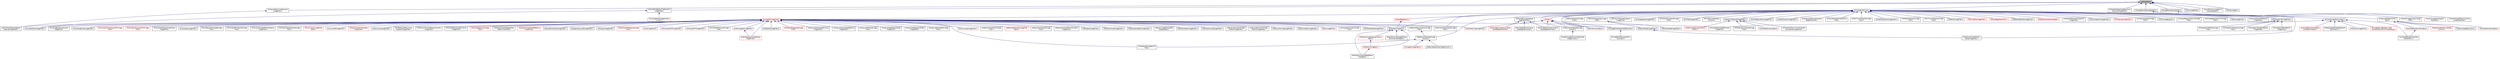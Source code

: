 digraph "itkPixelTraits.h"
{
 // LATEX_PDF_SIZE
  edge [fontname="Helvetica",fontsize="10",labelfontname="Helvetica",labelfontsize="10"];
  node [fontname="Helvetica",fontsize="10",shape=record];
  Node1 [label="itkPixelTraits.h",height=0.2,width=0.4,color="black", fillcolor="grey75", style="filled", fontcolor="black",tooltip=" "];
  Node1 -> Node2 [dir="back",color="midnightblue",fontsize="10",style="solid",fontname="Helvetica"];
  Node2 [label="itkConceptChecking.h",height=0.2,width=0.4,color="black", fillcolor="white", style="filled",URL="$itkConceptChecking_8h.html",tooltip=" "];
  Node2 -> Node3 [dir="back",color="midnightblue",fontsize="10",style="solid",fontname="Helvetica"];
  Node3 [label="itkAbsImageFilter.h",height=0.2,width=0.4,color="black", fillcolor="white", style="filled",URL="$itkAbsImageFilter_8h.html",tooltip=" "];
  Node2 -> Node4 [dir="back",color="midnightblue",fontsize="10",style="solid",fontname="Helvetica"];
  Node4 [label="itkAbsoluteValueDifference\lImageFilter.h",height=0.2,width=0.4,color="black", fillcolor="white", style="filled",URL="$itkAbsoluteValueDifferenceImageFilter_8h.html",tooltip=" "];
  Node2 -> Node5 [dir="back",color="midnightblue",fontsize="10",style="solid",fontname="Helvetica"];
  Node5 [label="itkBSplineInterpolateImage\lFunction.h",height=0.2,width=0.4,color="black", fillcolor="white", style="filled",URL="$itkBSplineInterpolateImageFunction_8h.html",tooltip=" "];
  Node5 -> Node6 [dir="back",color="midnightblue",fontsize="10",style="solid",fontname="Helvetica"];
  Node6 [label="itkBSplineResampleImageFunction.h",height=0.2,width=0.4,color="black", fillcolor="white", style="filled",URL="$itkBSplineResampleImageFunction_8h.html",tooltip=" "];
  Node5 -> Node7 [dir="back",color="midnightblue",fontsize="10",style="solid",fontname="Helvetica"];
  Node7 [label="itkImageToImageMetric.h",height=0.2,width=0.4,color="red", fillcolor="white", style="filled",URL="$itkImageToImageMetric_8h.html",tooltip=" "];
  Node5 -> Node26 [dir="back",color="midnightblue",fontsize="10",style="solid",fontname="Helvetica"];
  Node26 [label="itkInterpolateImagePoints\lFilter.h",height=0.2,width=0.4,color="black", fillcolor="white", style="filled",URL="$itkInterpolateImagePointsFilter_8h.html",tooltip=" "];
  Node2 -> Node27 [dir="back",color="midnightblue",fontsize="10",style="solid",fontname="Helvetica"];
  Node27 [label="itkBinaryMorphologyImage\lFilter.h",height=0.2,width=0.4,color="black", fillcolor="white", style="filled",URL="$itkBinaryMorphologyImageFilter_8h.html",tooltip=" "];
  Node27 -> Node28 [dir="back",color="midnightblue",fontsize="10",style="solid",fontname="Helvetica"];
  Node28 [label="itkBinaryDilateImageFilter.h",height=0.2,width=0.4,color="black", fillcolor="white", style="filled",URL="$itkBinaryDilateImageFilter_8h.html",tooltip=" "];
  Node28 -> Node29 [dir="back",color="midnightblue",fontsize="10",style="solid",fontname="Helvetica"];
  Node29 [label="itkFastIncrementalBinary\lDilateImageFilter.h",height=0.2,width=0.4,color="black", fillcolor="white", style="filled",URL="$itkFastIncrementalBinaryDilateImageFilter_8h.html",tooltip=" "];
  Node27 -> Node30 [dir="back",color="midnightblue",fontsize="10",style="solid",fontname="Helvetica"];
  Node30 [label="itkBinaryErodeImageFilter.h",height=0.2,width=0.4,color="black", fillcolor="white", style="filled",URL="$itkBinaryErodeImageFilter_8h.html",tooltip=" "];
  Node2 -> Node31 [dir="back",color="midnightblue",fontsize="10",style="solid",fontname="Helvetica"];
  Node31 [label="itkBinaryProjectionImage\lFilter.h",height=0.2,width=0.4,color="black", fillcolor="white", style="filled",URL="$itkBinaryProjectionImageFilter_8h.html",tooltip=" "];
  Node2 -> Node32 [dir="back",color="midnightblue",fontsize="10",style="solid",fontname="Helvetica"];
  Node32 [label="itkBinaryThresholdImageFilter.h",height=0.2,width=0.4,color="black", fillcolor="white", style="filled",URL="$itkBinaryThresholdImageFilter_8h.html",tooltip=" "];
  Node32 -> Node33 [dir="back",color="midnightblue",fontsize="10",style="solid",fontname="Helvetica"];
  Node33 [label="itkDeformableSimplexMesh3\lDFilter.h",height=0.2,width=0.4,color="red", fillcolor="white", style="filled",URL="$itkDeformableSimplexMesh3DFilter_8h.html",tooltip=" "];
  Node32 -> Node36 [dir="back",color="midnightblue",fontsize="10",style="solid",fontname="Helvetica"];
  Node36 [label="itkGPUBinaryThresholdImage\lFilter.h",height=0.2,width=0.4,color="black", fillcolor="white", style="filled",URL="$itkGPUBinaryThresholdImageFilter_8h.html",tooltip=" "];
  Node32 -> Node37 [dir="back",color="midnightblue",fontsize="10",style="solid",fontname="Helvetica"];
  Node37 [label="itkLevelSetEvolutionBase.h",height=0.2,width=0.4,color="red", fillcolor="white", style="filled",URL="$itkLevelSetEvolutionBase_8h.html",tooltip=" "];
  Node32 -> Node39 [dir="back",color="midnightblue",fontsize="10",style="solid",fontname="Helvetica"];
  Node39 [label="itkThresholdMaximumConnected\lComponentsImageFilter.h",height=0.2,width=0.4,color="black", fillcolor="white", style="filled",URL="$itkThresholdMaximumConnectedComponentsImageFilter_8h.html",tooltip=" "];
  Node2 -> Node40 [dir="back",color="midnightblue",fontsize="10",style="solid",fontname="Helvetica"];
  Node40 [label="itkBinaryThresholdProjection\lImageFilter.h",height=0.2,width=0.4,color="black", fillcolor="white", style="filled",URL="$itkBinaryThresholdProjectionImageFilter_8h.html",tooltip=" "];
  Node2 -> Node41 [dir="back",color="midnightblue",fontsize="10",style="solid",fontname="Helvetica"];
  Node41 [label="itkChangeLabelImageFilter.h",height=0.2,width=0.4,color="black", fillcolor="white", style="filled",URL="$itkChangeLabelImageFilter_8h.html",tooltip=" "];
  Node2 -> Node42 [dir="back",color="midnightblue",fontsize="10",style="solid",fontname="Helvetica"];
  Node42 [label="itkCompensatedSummation.h",height=0.2,width=0.4,color="black", fillcolor="white", style="filled",URL="$itkCompensatedSummation_8h.html",tooltip=" "];
  Node42 -> Node43 [dir="back",color="midnightblue",fontsize="10",style="solid",fontname="Helvetica"];
  Node43 [label="itkDirectedHausdorffDistance\lImageFilter.h",height=0.2,width=0.4,color="black", fillcolor="white", style="filled",URL="$itkDirectedHausdorffDistanceImageFilter_8h.html",tooltip=" "];
  Node42 -> Node44 [dir="back",color="midnightblue",fontsize="10",style="solid",fontname="Helvetica"];
  Node44 [label="itkImageToImageMetricv4Get\lValueAndDerivativeThreaderBase.h",height=0.2,width=0.4,color="red", fillcolor="white", style="filled",URL="$itkImageToImageMetricv4GetValueAndDerivativeThreaderBase_8h.html",tooltip=" "];
  Node42 -> Node65 [dir="back",color="midnightblue",fontsize="10",style="solid",fontname="Helvetica"];
  Node65 [label="itkLevelSetEquationOverlap\lPenaltyTerm.h",height=0.2,width=0.4,color="black", fillcolor="white", style="filled",URL="$itkLevelSetEquationOverlapPenaltyTerm_8h.html",tooltip=" "];
  Node42 -> Node66 [dir="back",color="midnightblue",fontsize="10",style="solid",fontname="Helvetica"];
  Node66 [label="itkLevelSetEvolutionUpdate\lLevelSetsThreader.h",height=0.2,width=0.4,color="red", fillcolor="white", style="filled",URL="$itkLevelSetEvolutionUpdateLevelSetsThreader_8h.html",tooltip=" "];
  Node42 -> Node67 [dir="back",color="midnightblue",fontsize="10",style="solid",fontname="Helvetica"];
  Node67 [label="itkRegularStepGradientDescent\lOptimizerv4.h",height=0.2,width=0.4,color="black", fillcolor="white", style="filled",URL="$itkRegularStepGradientDescentOptimizerv4_8h.html",tooltip=" "];
  Node42 -> Node68 [dir="back",color="midnightblue",fontsize="10",style="solid",fontname="Helvetica"];
  Node68 [label="itkStatisticsImageFilter.h",height=0.2,width=0.4,color="red", fillcolor="white", style="filled",URL="$itkStatisticsImageFilter_8h.html",tooltip=" "];
  Node2 -> Node70 [dir="back",color="midnightblue",fontsize="10",style="solid",fontname="Helvetica"];
  Node70 [label="itkContourExtractor2DImage\lFilter.h",height=0.2,width=0.4,color="black", fillcolor="white", style="filled",URL="$itkContourExtractor2DImageFilter_8h.html",tooltip=" "];
  Node2 -> Node71 [dir="back",color="midnightblue",fontsize="10",style="solid",fontname="Helvetica"];
  Node71 [label="itkDiscreteCurvatureQuad\lEdgeMeshFilter.h",height=0.2,width=0.4,color="black", fillcolor="white", style="filled",URL="$itkDiscreteCurvatureQuadEdgeMeshFilter_8h.html",tooltip=" "];
  Node71 -> Node72 [dir="back",color="midnightblue",fontsize="10",style="solid",fontname="Helvetica"];
  Node72 [label="itkDiscreteGaussianCurvature\lQuadEdgeMeshFilter.h",height=0.2,width=0.4,color="black", fillcolor="white", style="filled",URL="$itkDiscreteGaussianCurvatureQuadEdgeMeshFilter_8h.html",tooltip=" "];
  Node71 -> Node73 [dir="back",color="midnightblue",fontsize="10",style="solid",fontname="Helvetica"];
  Node73 [label="itkDiscreteMeanCurvature\lQuadEdgeMeshFilter.h",height=0.2,width=0.4,color="black", fillcolor="white", style="filled",URL="$itkDiscreteMeanCurvatureQuadEdgeMeshFilter_8h.html",tooltip=" "];
  Node71 -> Node74 [dir="back",color="midnightblue",fontsize="10",style="solid",fontname="Helvetica"];
  Node74 [label="itkDiscretePrincipalCurvatures\lQuadEdgeMeshFilter.h",height=0.2,width=0.4,color="red", fillcolor="white", style="filled",URL="$itkDiscretePrincipalCurvaturesQuadEdgeMeshFilter_8h.html",tooltip=" "];
  Node2 -> Node77 [dir="back",color="midnightblue",fontsize="10",style="solid",fontname="Helvetica"];
  Node77 [label="itkFFTPadImageFilter.h",height=0.2,width=0.4,color="black", fillcolor="white", style="filled",URL="$itkFFTPadImageFilter_8h.html",tooltip=" "];
  Node2 -> Node29 [dir="back",color="midnightblue",fontsize="10",style="solid",fontname="Helvetica"];
  Node2 -> Node78 [dir="back",color="midnightblue",fontsize="10",style="solid",fontname="Helvetica"];
  Node78 [label="itkFastMarchingTraits.h",height=0.2,width=0.4,color="black", fillcolor="white", style="filled",URL="$itkFastMarchingTraits_8h.html",tooltip=" "];
  Node78 -> Node79 [dir="back",color="midnightblue",fontsize="10",style="solid",fontname="Helvetica"];
  Node79 [label="itkFastMarchingBase.h",height=0.2,width=0.4,color="red", fillcolor="white", style="filled",URL="$itkFastMarchingBase_8h.html",tooltip=" "];
  Node79 -> Node83 [dir="back",color="midnightblue",fontsize="10",style="solid",fontname="Helvetica"];
  Node83 [label="itkFastMarchingQuadEdgeMesh\lFilterBase.h",height=0.2,width=0.4,color="black", fillcolor="white", style="filled",URL="$itkFastMarchingQuadEdgeMeshFilterBase_8h.html",tooltip=" "];
  Node78 -> Node84 [dir="back",color="midnightblue",fontsize="10",style="solid",fontname="Helvetica"];
  Node84 [label="itkFastMarchingImageToNode\lPairContainerAdaptor.h",height=0.2,width=0.4,color="black", fillcolor="white", style="filled",URL="$itkFastMarchingImageToNodePairContainerAdaptor_8h.html",tooltip=" "];
  Node78 -> Node83 [dir="back",color="midnightblue",fontsize="10",style="solid",fontname="Helvetica"];
  Node78 -> Node85 [dir="back",color="midnightblue",fontsize="10",style="solid",fontname="Helvetica"];
  Node85 [label="itkFastMarchingStoppingCriterion\lBase.h",height=0.2,width=0.4,color="red", fillcolor="white", style="filled",URL="$itkFastMarchingStoppingCriterionBase_8h.html",tooltip=" "];
  Node85 -> Node79 [dir="back",color="midnightblue",fontsize="10",style="solid",fontname="Helvetica"];
  Node2 -> Node89 [dir="back",color="midnightblue",fontsize="10",style="solid",fontname="Helvetica"];
  Node89 [label="itkFiniteCylinderSpatial\lFunction.h",height=0.2,width=0.4,color="black", fillcolor="white", style="filled",URL="$itkFiniteCylinderSpatialFunction_8h.html",tooltip=" "];
  Node2 -> Node90 [dir="back",color="midnightblue",fontsize="10",style="solid",fontname="Helvetica"];
  Node90 [label="itkGaussianInterpolateImage\lFunction.h",height=0.2,width=0.4,color="black", fillcolor="white", style="filled",URL="$itkGaussianInterpolateImageFunction_8h.html",tooltip=" "];
  Node90 -> Node91 [dir="back",color="midnightblue",fontsize="10",style="solid",fontname="Helvetica"];
  Node91 [label="itkLabelImageGaussianInterpolate\lImageFunction.h",height=0.2,width=0.4,color="black", fillcolor="white", style="filled",URL="$itkLabelImageGaussianInterpolateImageFunction_8h.html",tooltip=" "];
  Node2 -> Node92 [dir="back",color="midnightblue",fontsize="10",style="solid",fontname="Helvetica"];
  Node92 [label="itkHeavisideStepFunction\lBase.h",height=0.2,width=0.4,color="black", fillcolor="white", style="filled",URL="$itkHeavisideStepFunctionBase_8h.html",tooltip=" "];
  Node92 -> Node93 [dir="back",color="midnightblue",fontsize="10",style="solid",fontname="Helvetica"];
  Node93 [label="itkHeavisideStepFunction.h",height=0.2,width=0.4,color="black", fillcolor="white", style="filled",URL="$itkHeavisideStepFunction_8h.html",tooltip=" "];
  Node92 -> Node94 [dir="back",color="midnightblue",fontsize="10",style="solid",fontname="Helvetica"];
  Node94 [label="itkLevelSetContainerBase.h",height=0.2,width=0.4,color="red", fillcolor="white", style="filled",URL="$itkLevelSetContainerBase_8h.html",tooltip=" "];
  Node92 -> Node96 [dir="back",color="midnightblue",fontsize="10",style="solid",fontname="Helvetica"];
  Node96 [label="itkLevelSetEquationTermBase.h",height=0.2,width=0.4,color="red", fillcolor="white", style="filled",URL="$itkLevelSetEquationTermBase_8h.html",tooltip=" "];
  Node96 -> Node65 [dir="back",color="midnightblue",fontsize="10",style="solid",fontname="Helvetica"];
  Node92 -> Node106 [dir="back",color="midnightblue",fontsize="10",style="solid",fontname="Helvetica"];
  Node106 [label="itkRegularizedHeavisideStep\lFunction.h",height=0.2,width=0.4,color="red", fillcolor="white", style="filled",URL="$itkRegularizedHeavisideStepFunction_8h.html",tooltip=" "];
  Node2 -> Node109 [dir="back",color="midnightblue",fontsize="10",style="solid",fontname="Helvetica"];
  Node109 [label="itkHistogramToImageFilter.h",height=0.2,width=0.4,color="black", fillcolor="white", style="filled",URL="$itkHistogramToImageFilter_8h.html",tooltip=" "];
  Node109 -> Node110 [dir="back",color="midnightblue",fontsize="10",style="solid",fontname="Helvetica"];
  Node110 [label="itkHistogramToEntropyImage\lFilter.h",height=0.2,width=0.4,color="black", fillcolor="white", style="filled",URL="$itkHistogramToEntropyImageFilter_8h.html",tooltip=" "];
  Node109 -> Node111 [dir="back",color="midnightblue",fontsize="10",style="solid",fontname="Helvetica"];
  Node111 [label="itkHistogramToIntensityImage\lFilter.h",height=0.2,width=0.4,color="black", fillcolor="white", style="filled",URL="$itkHistogramToIntensityImageFilter_8h.html",tooltip=" "];
  Node109 -> Node112 [dir="back",color="midnightblue",fontsize="10",style="solid",fontname="Helvetica"];
  Node112 [label="itkHistogramToLogProbability\lImageFilter.h",height=0.2,width=0.4,color="black", fillcolor="white", style="filled",URL="$itkHistogramToLogProbabilityImageFilter_8h.html",tooltip=" "];
  Node109 -> Node113 [dir="back",color="midnightblue",fontsize="10",style="solid",fontname="Helvetica"];
  Node113 [label="itkHistogramToProbability\lImageFilter.h",height=0.2,width=0.4,color="black", fillcolor="white", style="filled",URL="$itkHistogramToProbabilityImageFilter_8h.html",tooltip=" "];
  Node2 -> Node114 [dir="back",color="midnightblue",fontsize="10",style="solid",fontname="Helvetica"];
  Node114 [label="itkImagePCAShapeModelEstimator.h",height=0.2,width=0.4,color="black", fillcolor="white", style="filled",URL="$itkImagePCAShapeModelEstimator_8h.html",tooltip=" "];
  Node114 -> Node115 [dir="back",color="midnightblue",fontsize="10",style="solid",fontname="Helvetica"];
  Node115 [label="itkImagePCADecomposition\lCalculator.h",height=0.2,width=0.4,color="black", fillcolor="white", style="filled",URL="$itkImagePCADecompositionCalculator_8h.html",tooltip=" "];
  Node2 -> Node116 [dir="back",color="midnightblue",fontsize="10",style="solid",fontname="Helvetica"];
  Node116 [label="itkImageToImageFilter.h",height=0.2,width=0.4,color="red", fillcolor="white", style="filled",URL="$itkImageToImageFilter_8h.html",tooltip=" "];
  Node116 -> Node117 [dir="back",color="midnightblue",fontsize="10",style="solid",fontname="Helvetica"];
  Node117 [label="itkAccumulateImageFilter.h",height=0.2,width=0.4,color="red", fillcolor="white", style="filled",URL="$itkAccumulateImageFilter_8h.html",tooltip=" "];
  Node116 -> Node119 [dir="back",color="midnightblue",fontsize="10",style="solid",fontname="Helvetica"];
  Node119 [label="itkBSplineControlPointImage\lFilter.h",height=0.2,width=0.4,color="black", fillcolor="white", style="filled",URL="$itkBSplineControlPointImageFilter_8h.html",tooltip=" "];
  Node116 -> Node120 [dir="back",color="midnightblue",fontsize="10",style="solid",fontname="Helvetica"];
  Node120 [label="itkBSplineDecompositionImage\lFilter.h",height=0.2,width=0.4,color="black", fillcolor="white", style="filled",URL="$itkBSplineDecompositionImageFilter_8h.html",tooltip=" "];
  Node120 -> Node5 [dir="back",color="midnightblue",fontsize="10",style="solid",fontname="Helvetica"];
  Node116 -> Node121 [dir="back",color="midnightblue",fontsize="10",style="solid",fontname="Helvetica"];
  Node121 [label="itkBSplineResampleImageFilter\lBase.h",height=0.2,width=0.4,color="red", fillcolor="white", style="filled",URL="$itkBSplineResampleImageFilterBase_8h.html",tooltip=" "];
  Node116 -> Node127 [dir="back",color="midnightblue",fontsize="10",style="solid",fontname="Helvetica"];
  Node127 [label="itkBayesianClassifierImage\lFilter.h",height=0.2,width=0.4,color="black", fillcolor="white", style="filled",URL="$itkBayesianClassifierImageFilter_8h.html",tooltip=" "];
  Node116 -> Node128 [dir="back",color="midnightblue",fontsize="10",style="solid",fontname="Helvetica"];
  Node128 [label="itkBayesianClassifierInitialization\lImageFilter.h",height=0.2,width=0.4,color="black", fillcolor="white", style="filled",URL="$itkBayesianClassifierInitializationImageFilter_8h.html",tooltip=" "];
  Node116 -> Node129 [dir="back",color="midnightblue",fontsize="10",style="solid",fontname="Helvetica"];
  Node129 [label="itkBilateralImageFilter.h",height=0.2,width=0.4,color="black", fillcolor="white", style="filled",URL="$itkBilateralImageFilter_8h.html",tooltip=" "];
  Node116 -> Node130 [dir="back",color="midnightblue",fontsize="10",style="solid",fontname="Helvetica"];
  Node130 [label="itkBinaryFillholeImageFilter.h",height=0.2,width=0.4,color="black", fillcolor="white", style="filled",URL="$itkBinaryFillholeImageFilter_8h.html",tooltip=" "];
  Node116 -> Node131 [dir="back",color="midnightblue",fontsize="10",style="solid",fontname="Helvetica"];
  Node131 [label="itkBinaryGrindPeakImageFilter.h",height=0.2,width=0.4,color="black", fillcolor="white", style="filled",URL="$itkBinaryGrindPeakImageFilter_8h.html",tooltip=" "];
  Node116 -> Node132 [dir="back",color="midnightblue",fontsize="10",style="solid",fontname="Helvetica"];
  Node132 [label="itkBinaryImageToLevelSet\lImageAdaptor.h",height=0.2,width=0.4,color="black", fillcolor="white", style="filled",URL="$itkBinaryImageToLevelSetImageAdaptor_8h.html",tooltip=" "];
  Node116 -> Node133 [dir="back",color="midnightblue",fontsize="10",style="solid",fontname="Helvetica"];
  Node133 [label="itkBinaryMedianImageFilter.h",height=0.2,width=0.4,color="black", fillcolor="white", style="filled",URL="$itkBinaryMedianImageFilter_8h.html",tooltip=" "];
  Node116 -> Node134 [dir="back",color="midnightblue",fontsize="10",style="solid",fontname="Helvetica"];
  Node134 [label="itkBinaryPruningImageFilter.h",height=0.2,width=0.4,color="black", fillcolor="white", style="filled",URL="$itkBinaryPruningImageFilter_8h.html",tooltip=" "];
  Node116 -> Node135 [dir="back",color="midnightblue",fontsize="10",style="solid",fontname="Helvetica"];
  Node135 [label="itkBinaryReconstructionBy\lDilationImageFilter.h",height=0.2,width=0.4,color="black", fillcolor="white", style="filled",URL="$itkBinaryReconstructionByDilationImageFilter_8h.html",tooltip=" "];
  Node116 -> Node136 [dir="back",color="midnightblue",fontsize="10",style="solid",fontname="Helvetica"];
  Node136 [label="itkBinaryReconstructionBy\lErosionImageFilter.h",height=0.2,width=0.4,color="black", fillcolor="white", style="filled",URL="$itkBinaryReconstructionByErosionImageFilter_8h.html",tooltip=" "];
  Node116 -> Node137 [dir="back",color="midnightblue",fontsize="10",style="solid",fontname="Helvetica"];
  Node137 [label="itkBinaryThinningImageFilter.h",height=0.2,width=0.4,color="black", fillcolor="white", style="filled",URL="$itkBinaryThinningImageFilter_8h.html",tooltip=" "];
  Node116 -> Node138 [dir="back",color="midnightblue",fontsize="10",style="solid",fontname="Helvetica"];
  Node138 [label="itkBinomialBlurImageFilter.h",height=0.2,width=0.4,color="black", fillcolor="white", style="filled",URL="$itkBinomialBlurImageFilter_8h.html",tooltip=" "];
  Node116 -> Node139 [dir="back",color="midnightblue",fontsize="10",style="solid",fontname="Helvetica"];
  Node139 [label="itkBoxImageFilter.h",height=0.2,width=0.4,color="red", fillcolor="white", style="filled",URL="$itkBoxImageFilter_8h.html",tooltip=" "];
  Node116 -> Node185 [dir="back",color="midnightblue",fontsize="10",style="solid",fontname="Helvetica"];
  Node185 [label="itkChangeInformationImage\lFilter.h",height=0.2,width=0.4,color="black", fillcolor="white", style="filled",URL="$itkChangeInformationImageFilter_8h.html",tooltip=" "];
  Node116 -> Node186 [dir="back",color="midnightblue",fontsize="10",style="solid",fontname="Helvetica"];
  Node186 [label="itkCheckerBoardImageFilter.h",height=0.2,width=0.4,color="black", fillcolor="white", style="filled",URL="$itkCheckerBoardImageFilter_8h.html",tooltip=" "];
  Node116 -> Node187 [dir="back",color="midnightblue",fontsize="10",style="solid",fontname="Helvetica"];
  Node187 [label="itkClosingByReconstruction\lImageFilter.h",height=0.2,width=0.4,color="black", fillcolor="white", style="filled",URL="$itkClosingByReconstructionImageFilter_8h.html",tooltip=" "];
  Node116 -> Node188 [dir="back",color="midnightblue",fontsize="10",style="solid",fontname="Helvetica"];
  Node188 [label="itkCollidingFrontsImageFilter.h",height=0.2,width=0.4,color="black", fillcolor="white", style="filled",URL="$itkCollidingFrontsImageFilter_8h.html",tooltip=" "];
  Node116 -> Node189 [dir="back",color="midnightblue",fontsize="10",style="solid",fontname="Helvetica"];
  Node189 [label="itkComplexToComplex1DFFTImage\lFilter.h",height=0.2,width=0.4,color="red", fillcolor="white", style="filled",URL="$itkComplexToComplex1DFFTImageFilter_8h.html",tooltip=" "];
  Node116 -> Node192 [dir="back",color="midnightblue",fontsize="10",style="solid",fontname="Helvetica"];
  Node192 [label="itkComplexToComplexFFTImage\lFilter.h",height=0.2,width=0.4,color="red", fillcolor="white", style="filled",URL="$itkComplexToComplexFFTImageFilter_8h.html",tooltip=" "];
  Node116 -> Node195 [dir="back",color="midnightblue",fontsize="10",style="solid",fontname="Helvetica"];
  Node195 [label="itkComposeDisplacementFields\lImageFilter.h",height=0.2,width=0.4,color="black", fillcolor="white", style="filled",URL="$itkComposeDisplacementFieldsImageFilter_8h.html",tooltip=" "];
  Node116 -> Node196 [dir="back",color="midnightblue",fontsize="10",style="solid",fontname="Helvetica"];
  Node196 [label="itkComposeImageFilter.h",height=0.2,width=0.4,color="black", fillcolor="white", style="filled",URL="$itkComposeImageFilter_8h.html",tooltip=" "];
  Node116 -> Node197 [dir="back",color="midnightblue",fontsize="10",style="solid",fontname="Helvetica"];
  Node197 [label="itkConfidenceConnectedImage\lFilter.h",height=0.2,width=0.4,color="black", fillcolor="white", style="filled",URL="$itkConfidenceConnectedImageFilter_8h.html",tooltip=" "];
  Node116 -> Node198 [dir="back",color="midnightblue",fontsize="10",style="solid",fontname="Helvetica"];
  Node198 [label="itkConnectedThresholdImage\lFilter.h",height=0.2,width=0.4,color="black", fillcolor="white", style="filled",URL="$itkConnectedThresholdImageFilter_8h.html",tooltip=" "];
  Node116 -> Node199 [dir="back",color="midnightblue",fontsize="10",style="solid",fontname="Helvetica"];
  Node199 [label="itkContourDirectedMeanDistance\lImageFilter.h",height=0.2,width=0.4,color="black", fillcolor="white", style="filled",URL="$itkContourDirectedMeanDistanceImageFilter_8h.html",tooltip=" "];
  Node116 -> Node200 [dir="back",color="midnightblue",fontsize="10",style="solid",fontname="Helvetica"];
  Node200 [label="itkContourMeanDistanceImage\lFilter.h",height=0.2,width=0.4,color="black", fillcolor="white", style="filled",URL="$itkContourMeanDistanceImageFilter_8h.html",tooltip=" "];
  Node116 -> Node201 [dir="back",color="midnightblue",fontsize="10",style="solid",fontname="Helvetica"];
  Node201 [label="itkConvolutionImageFilter\lBase.h",height=0.2,width=0.4,color="red", fillcolor="white", style="filled",URL="$itkConvolutionImageFilterBase_8h.html",tooltip=" "];
  Node116 -> Node215 [dir="back",color="midnightblue",fontsize="10",style="solid",fontname="Helvetica"];
  Node215 [label="itkCyclicShiftImageFilter.h",height=0.2,width=0.4,color="red", fillcolor="white", style="filled",URL="$itkCyclicShiftImageFilter_8h.html",tooltip=" "];
  Node116 -> Node217 [dir="back",color="midnightblue",fontsize="10",style="solid",fontname="Helvetica"];
  Node217 [label="itkDanielssonDistanceMap\lImageFilter.h",height=0.2,width=0.4,color="red", fillcolor="white", style="filled",URL="$itkDanielssonDistanceMapImageFilter_8h.html",tooltip=" "];
  Node116 -> Node221 [dir="back",color="midnightblue",fontsize="10",style="solid",fontname="Helvetica"];
  Node221 [label="itkDerivativeImageFilter.h",height=0.2,width=0.4,color="black", fillcolor="white", style="filled",URL="$itkDerivativeImageFilter_8h.html",tooltip=" "];
  Node116 -> Node222 [dir="back",color="midnightblue",fontsize="10",style="solid",fontname="Helvetica"];
  Node222 [label="itkDifferenceOfGaussians\lGradientImageFilter.h",height=0.2,width=0.4,color="black", fillcolor="white", style="filled",URL="$itkDifferenceOfGaussiansGradientImageFilter_8h.html",tooltip=" "];
  Node116 -> Node223 [dir="back",color="midnightblue",fontsize="10",style="solid",fontname="Helvetica"];
  Node223 [label="itkDiffusionTensor3DReconstruction\lImageFilter.h",height=0.2,width=0.4,color="black", fillcolor="white", style="filled",URL="$itkDiffusionTensor3DReconstructionImageFilter_8h.html",tooltip=" "];
  Node116 -> Node43 [dir="back",color="midnightblue",fontsize="10",style="solid",fontname="Helvetica"];
  Node116 -> Node224 [dir="back",color="midnightblue",fontsize="10",style="solid",fontname="Helvetica"];
  Node224 [label="itkDiscreteGaussianDerivative\lImageFilter.h",height=0.2,width=0.4,color="black", fillcolor="white", style="filled",URL="$itkDiscreteGaussianDerivativeImageFilter_8h.html",tooltip=" "];
  Node116 -> Node225 [dir="back",color="midnightblue",fontsize="10",style="solid",fontname="Helvetica"];
  Node225 [label="itkDiscreteGaussianImage\lFilter.h",height=0.2,width=0.4,color="red", fillcolor="white", style="filled",URL="$itkDiscreteGaussianImageFilter_8h.html",tooltip=" "];
  Node116 -> Node228 [dir="back",color="midnightblue",fontsize="10",style="solid",fontname="Helvetica"];
  Node228 [label="itkDisplacementFieldJacobian\lDeterminantFilter.h",height=0.2,width=0.4,color="black", fillcolor="white", style="filled",URL="$itkDisplacementFieldJacobianDeterminantFilter_8h.html",tooltip=" "];
  Node116 -> Node229 [dir="back",color="midnightblue",fontsize="10",style="solid",fontname="Helvetica"];
  Node229 [label="itkDisplacementFieldToBSpline\lImageFilter.h",height=0.2,width=0.4,color="red", fillcolor="white", style="filled",URL="$itkDisplacementFieldToBSplineImageFilter_8h.html",tooltip=" "];
  Node116 -> Node232 [dir="back",color="midnightblue",fontsize="10",style="solid",fontname="Helvetica"];
  Node232 [label="itkDoubleThresholdImageFilter.h",height=0.2,width=0.4,color="black", fillcolor="white", style="filled",URL="$itkDoubleThresholdImageFilter_8h.html",tooltip=" "];
  Node116 -> Node233 [dir="back",color="midnightblue",fontsize="10",style="solid",fontname="Helvetica"];
  Node233 [label="itkEigenAnalysis2DImageFilter.h",height=0.2,width=0.4,color="black", fillcolor="white", style="filled",URL="$itkEigenAnalysis2DImageFilter_8h.html",tooltip=" "];
  Node116 -> Node234 [dir="back",color="midnightblue",fontsize="10",style="solid",fontname="Helvetica"];
  Node234 [label="itkExpandImageFilter.h",height=0.2,width=0.4,color="black", fillcolor="white", style="filled",URL="$itkExpandImageFilter_8h.html",tooltip=" "];
  Node116 -> Node235 [dir="back",color="midnightblue",fontsize="10",style="solid",fontname="Helvetica"];
  Node235 [label="itkFastChamferDistanceImage\lFilter.h",height=0.2,width=0.4,color="red", fillcolor="white", style="filled",URL="$itkFastChamferDistanceImageFilter_8h.html",tooltip=" "];
  Node116 -> Node240 [dir="back",color="midnightblue",fontsize="10",style="solid",fontname="Helvetica"];
  Node240 [label="itkFastMarchingImageFilter.h",height=0.2,width=0.4,color="red", fillcolor="white", style="filled",URL="$itkFastMarchingImageFilter_8h.html",tooltip=" "];
  Node116 -> Node78 [dir="back",color="midnightblue",fontsize="10",style="solid",fontname="Helvetica"];
  Node116 -> Node246 [dir="back",color="midnightblue",fontsize="10",style="solid",fontname="Helvetica"];
  Node246 [label="itkFlipImageFilter.h",height=0.2,width=0.4,color="red", fillcolor="white", style="filled",URL="$itkFlipImageFilter_8h.html",tooltip=" "];
  Node116 -> Node248 [dir="back",color="midnightblue",fontsize="10",style="solid",fontname="Helvetica"];
  Node248 [label="itkForward1DFFTImageFilter.h",height=0.2,width=0.4,color="red", fillcolor="white", style="filled",URL="$itkForward1DFFTImageFilter_8h.html",tooltip=" "];
  Node116 -> Node251 [dir="back",color="midnightblue",fontsize="10",style="solid",fontname="Helvetica"];
  Node251 [label="itkForwardFFTImageFilter.h",height=0.2,width=0.4,color="red", fillcolor="white", style="filled",URL="$itkForwardFFTImageFilter_8h.html",tooltip=" "];
  Node116 -> Node254 [dir="back",color="midnightblue",fontsize="10",style="solid",fontname="Helvetica"];
  Node254 [label="itkFullToHalfHermitianImage\lFilter.h",height=0.2,width=0.4,color="black", fillcolor="white", style="filled",URL="$itkFullToHalfHermitianImageFilter_8h.html",tooltip=" "];
  Node116 -> Node255 [dir="back",color="midnightblue",fontsize="10",style="solid",fontname="Helvetica"];
  Node255 [label="itkGPUImageToImageFilter.h",height=0.2,width=0.4,color="red", fillcolor="white", style="filled",URL="$itkGPUImageToImageFilter_8h.html",tooltip=" "];
  Node255 -> Node266 [dir="back",color="midnightblue",fontsize="10",style="solid",fontname="Helvetica"];
  Node266 [label="itkGPUNeighborhoodOperator\lImageFilter.h",height=0.2,width=0.4,color="red", fillcolor="white", style="filled",URL="$itkGPUNeighborhoodOperatorImageFilter_8h.html",tooltip=" "];
  Node116 -> Node266 [dir="back",color="midnightblue",fontsize="10",style="solid",fontname="Helvetica"];
  Node116 -> Node267 [dir="back",color="midnightblue",fontsize="10",style="solid",fontname="Helvetica"];
  Node267 [label="itkGradientImageFilter.h",height=0.2,width=0.4,color="black", fillcolor="white", style="filled",URL="$itkGradientImageFilter_8h.html",tooltip=" "];
  Node116 -> Node268 [dir="back",color="midnightblue",fontsize="10",style="solid",fontname="Helvetica"];
  Node268 [label="itkGradientMagnitudeImage\lFilter.h",height=0.2,width=0.4,color="red", fillcolor="white", style="filled",URL="$itkGradientMagnitudeImageFilter_8h.html",tooltip=" "];
  Node116 -> Node270 [dir="back",color="midnightblue",fontsize="10",style="solid",fontname="Helvetica"];
  Node270 [label="itkGrayscaleConnectedClosing\lImageFilter.h",height=0.2,width=0.4,color="black", fillcolor="white", style="filled",URL="$itkGrayscaleConnectedClosingImageFilter_8h.html",tooltip=" "];
  Node116 -> Node271 [dir="back",color="midnightblue",fontsize="10",style="solid",fontname="Helvetica"];
  Node271 [label="itkGrayscaleConnectedOpening\lImageFilter.h",height=0.2,width=0.4,color="black", fillcolor="white", style="filled",URL="$itkGrayscaleConnectedOpeningImageFilter_8h.html",tooltip=" "];
  Node116 -> Node272 [dir="back",color="midnightblue",fontsize="10",style="solid",fontname="Helvetica"];
  Node272 [label="itkGrayscaleFillholeImage\lFilter.h",height=0.2,width=0.4,color="black", fillcolor="white", style="filled",URL="$itkGrayscaleFillholeImageFilter_8h.html",tooltip=" "];
  Node116 -> Node273 [dir="back",color="midnightblue",fontsize="10",style="solid",fontname="Helvetica"];
  Node273 [label="itkGrayscaleGeodesicDilate\lImageFilter.h",height=0.2,width=0.4,color="black", fillcolor="white", style="filled",URL="$itkGrayscaleGeodesicDilateImageFilter_8h.html",tooltip=" "];
  Node116 -> Node274 [dir="back",color="midnightblue",fontsize="10",style="solid",fontname="Helvetica"];
  Node274 [label="itkGrayscaleGeodesicErode\lImageFilter.h",height=0.2,width=0.4,color="black", fillcolor="white", style="filled",URL="$itkGrayscaleGeodesicErodeImageFilter_8h.html",tooltip=" "];
  Node116 -> Node275 [dir="back",color="midnightblue",fontsize="10",style="solid",fontname="Helvetica"];
  Node275 [label="itkGrayscaleGrindPeakImage\lFilter.h",height=0.2,width=0.4,color="black", fillcolor="white", style="filled",URL="$itkGrayscaleGrindPeakImageFilter_8h.html",tooltip=" "];
  Node116 -> Node26 [dir="back",color="midnightblue",fontsize="10",style="solid",fontname="Helvetica"];
  Node116 -> Node400 [dir="back",color="midnightblue",fontsize="10",style="solid",fontname="Helvetica"];
  Node400 [label="itkMultiScaleHessianBased\lMeasureImageFilter.h",height=0.2,width=0.4,color="black", fillcolor="white", style="filled",URL="$itkMultiScaleHessianBasedMeasureImageFilter_8h.html",tooltip=" "];
  Node116 -> Node562 [dir="back",color="midnightblue",fontsize="10",style="solid",fontname="Helvetica"];
  Node562 [label="itkNormalizeToConstantImage\lFilter.h",height=0.2,width=0.4,color="black", fillcolor="white", style="filled",URL="$itkNormalizeToConstantImageFilter_8h.html",tooltip=" "];
  Node116 -> Node404 [dir="back",color="midnightblue",fontsize="10",style="solid",fontname="Helvetica"];
  Node404 [label="itkUnsharpMaskImageFilter.h",height=0.2,width=0.4,color="black", fillcolor="white", style="filled",URL="$itkUnsharpMaskImageFilter_8h.html",tooltip=" "];
  Node2 -> Node594 [dir="back",color="midnightblue",fontsize="10",style="solid",fontname="Helvetica"];
  Node594 [label="itkKLMRegionGrowImageFilter.h",height=0.2,width=0.4,color="black", fillcolor="white", style="filled",URL="$itkKLMRegionGrowImageFilter_8h.html",tooltip=" "];
  Node2 -> Node647 [dir="back",color="midnightblue",fontsize="10",style="solid",fontname="Helvetica"];
  Node647 [label="itkKernelFunctionBase.h",height=0.2,width=0.4,color="red", fillcolor="white", style="filled",URL="$itkKernelFunctionBase_8h.html",tooltip=" "];
  Node2 -> Node324 [dir="back",color="midnightblue",fontsize="10",style="solid",fontname="Helvetica"];
  Node324 [label="itkLabelOverlayImageFilter.h",height=0.2,width=0.4,color="black", fillcolor="white", style="filled",URL="$itkLabelOverlayImageFilter_8h.html",tooltip=" "];
  Node2 -> Node657 [dir="back",color="midnightblue",fontsize="10",style="solid",fontname="Helvetica"];
  Node657 [label="itkLaplacianDeformationQuad\lEdgeMeshFilter.h",height=0.2,width=0.4,color="red", fillcolor="white", style="filled",URL="$itkLaplacianDeformationQuadEdgeMeshFilter_8h.html",tooltip=" "];
  Node2 -> Node660 [dir="back",color="midnightblue",fontsize="10",style="solid",fontname="Helvetica"];
  Node660 [label="itkMaskFeaturePointSelection\lFilter.h",height=0.2,width=0.4,color="black", fillcolor="white", style="filled",URL="$itkMaskFeaturePointSelectionFilter_8h.html",tooltip=" "];
  Node2 -> Node661 [dir="back",color="midnightblue",fontsize="10",style="solid",fontname="Helvetica"];
  Node661 [label="itkMath.h",height=0.2,width=0.4,color="red", fillcolor="white", style="filled",URL="$itkMath_8h.html",tooltip=" "];
  Node661 -> Node72 [dir="back",color="midnightblue",fontsize="10",style="solid",fontname="Helvetica"];
  Node661 -> Node240 [dir="back",color="midnightblue",fontsize="10",style="solid",fontname="Helvetica"];
  Node661 -> Node90 [dir="back",color="midnightblue",fontsize="10",style="solid",fontname="Helvetica"];
  Node661 -> Node114 [dir="back",color="midnightblue",fontsize="10",style="solid",fontname="Helvetica"];
  Node661 -> Node647 [dir="back",color="midnightblue",fontsize="10",style="solid",fontname="Helvetica"];
  Node2 -> Node581 [dir="back",color="midnightblue",fontsize="10",style="solid",fontname="Helvetica"];
  Node581 [label="itkMaximumProjectionImage\lFilter.h",height=0.2,width=0.4,color="black", fillcolor="white", style="filled",URL="$itkMaximumProjectionImageFilter_8h.html",tooltip=" "];
  Node2 -> Node582 [dir="back",color="midnightblue",fontsize="10",style="solid",fontname="Helvetica"];
  Node582 [label="itkMeanProjectionImageFilter.h",height=0.2,width=0.4,color="black", fillcolor="white", style="filled",URL="$itkMeanProjectionImageFilter_8h.html",tooltip=" "];
  Node2 -> Node583 [dir="back",color="midnightblue",fontsize="10",style="solid",fontname="Helvetica"];
  Node583 [label="itkMedianProjectionImage\lFilter.h",height=0.2,width=0.4,color="black", fillcolor="white", style="filled",URL="$itkMedianProjectionImageFilter_8h.html",tooltip=" "];
  Node2 -> Node584 [dir="back",color="midnightblue",fontsize="10",style="solid",fontname="Helvetica"];
  Node584 [label="itkMinimumProjectionImage\lFilter.h",height=0.2,width=0.4,color="black", fillcolor="white", style="filled",URL="$itkMinimumProjectionImageFilter_8h.html",tooltip=" "];
  Node2 -> Node562 [dir="back",color="midnightblue",fontsize="10",style="solid",fontname="Helvetica"];
  Node2 -> Node852 [dir="back",color="midnightblue",fontsize="10",style="solid",fontname="Helvetica"];
  Node852 [label="itkPathToImageFilter.h",height=0.2,width=0.4,color="black", fillcolor="white", style="filled",URL="$itkPathToImageFilter_8h.html",tooltip=" "];
  Node2 -> Node853 [dir="back",color="midnightblue",fontsize="10",style="solid",fontname="Helvetica"];
  Node853 [label="itkPointSetToImageFilter.h",height=0.2,width=0.4,color="red", fillcolor="white", style="filled",URL="$itkPointSetToImageFilter_8h.html",tooltip=" "];
  Node2 -> Node1264 [dir="back",color="midnightblue",fontsize="10",style="solid",fontname="Helvetica"];
  Node1264 [label="itkQuadEdgeMesh.h",height=0.2,width=0.4,color="red", fillcolor="white", style="filled",URL="$itkQuadEdgeMesh_8h.html",tooltip=" "];
  Node1264 -> Node78 [dir="back",color="midnightblue",fontsize="10",style="solid",fontname="Helvetica"];
  Node2 -> Node1288 [dir="back",color="midnightblue",fontsize="10",style="solid",fontname="Helvetica"];
  Node1288 [label="itkQuadEdgeMeshPoint.h",height=0.2,width=0.4,color="red", fillcolor="white", style="filled",URL="$itkQuadEdgeMeshPoint_8h.html",tooltip=" "];
  Node2 -> Node855 [dir="back",color="midnightblue",fontsize="10",style="solid",fontname="Helvetica"];
  Node855 [label="itkSpatialObjectToImageFilter.h",height=0.2,width=0.4,color="black", fillcolor="white", style="filled",URL="$itkSpatialObjectToImageFilter_8h.html",tooltip=" "];
  Node2 -> Node948 [dir="back",color="midnightblue",fontsize="10",style="solid",fontname="Helvetica"];
  Node948 [label="itkSpatialOrientationAdapter.h",height=0.2,width=0.4,color="red", fillcolor="white", style="filled",URL="$itkSpatialOrientationAdapter_8h.html",tooltip=" "];
  Node2 -> Node585 [dir="back",color="midnightblue",fontsize="10",style="solid",fontname="Helvetica"];
  Node585 [label="itkStandardDeviationProjection\lImageFilter.h",height=0.2,width=0.4,color="black", fillcolor="white", style="filled",URL="$itkStandardDeviationProjectionImageFilter_8h.html",tooltip=" "];
  Node2 -> Node586 [dir="back",color="midnightblue",fontsize="10",style="solid",fontname="Helvetica"];
  Node586 [label="itkSumProjectionImageFilter.h",height=0.2,width=0.4,color="black", fillcolor="white", style="filled",URL="$itkSumProjectionImageFilter_8h.html",tooltip=" "];
  Node2 -> Node413 [dir="back",color="midnightblue",fontsize="10",style="solid",fontname="Helvetica"];
  Node413 [label="itkThresholdImageFilter.h",height=0.2,width=0.4,color="red", fillcolor="white", style="filled",URL="$itkThresholdImageFilter_8h.html",tooltip=" "];
  Node2 -> Node444 [dir="back",color="midnightblue",fontsize="10",style="solid",fontname="Helvetica"];
  Node444 [label="itkThresholdLabelerImage\lFilter.h",height=0.2,width=0.4,color="black", fillcolor="white", style="filled",URL="$itkThresholdLabelerImageFilter_8h.html",tooltip=" "];
  Node2 -> Node1358 [dir="back",color="midnightblue",fontsize="10",style="solid",fontname="Helvetica"];
  Node1358 [label="itkVTKImageExport.h",height=0.2,width=0.4,color="black", fillcolor="white", style="filled",URL="$itkVTKImageExport_8h.html",tooltip=" "];
  Node2 -> Node624 [dir="back",color="midnightblue",fontsize="10",style="solid",fontname="Helvetica"];
  Node624 [label="itkValuedRegionalMaximaImage\lFilter.h",height=0.2,width=0.4,color="black", fillcolor="white", style="filled",URL="$itkValuedRegionalMaximaImageFilter_8h.html",tooltip=" "];
  Node2 -> Node625 [dir="back",color="midnightblue",fontsize="10",style="solid",fontname="Helvetica"];
  Node625 [label="itkValuedRegionalMinimaImage\lFilter.h",height=0.2,width=0.4,color="black", fillcolor="white", style="filled",URL="$itkValuedRegionalMinimaImageFilter_8h.html",tooltip=" "];
  Node1 -> Node322 [dir="back",color="midnightblue",fontsize="10",style="solid",fontname="Helvetica"];
  Node322 [label="itkGradientMagnitudeRecursive\lGaussianImageFilter.h",height=0.2,width=0.4,color="black", fillcolor="white", style="filled",URL="$itkGradientMagnitudeRecursiveGaussianImageFilter_8h.html",tooltip=" "];
  Node1 -> Node399 [dir="back",color="midnightblue",fontsize="10",style="solid",fontname="Helvetica"];
  Node399 [label="itkHessianRecursiveGaussian\lImageFilter.h",height=0.2,width=0.4,color="black", fillcolor="white", style="filled",URL="$itkHessianRecursiveGaussianImageFilter_8h.html",tooltip=" "];
  Node399 -> Node400 [dir="back",color="midnightblue",fontsize="10",style="solid",fontname="Helvetica"];
  Node1 -> Node786 [dir="back",color="midnightblue",fontsize="10",style="solid",fontname="Helvetica"];
  Node786 [label="itkImageToListSampleAdaptor.h",height=0.2,width=0.4,color="black", fillcolor="white", style="filled",URL="$itkImageToListSampleAdaptor_8h.html",tooltip=" "];
  Node786 -> Node596 [dir="back",color="midnightblue",fontsize="10",style="solid",fontname="Helvetica"];
  Node596 [label="itkScalarImageKmeansImage\lFilter.h",height=0.2,width=0.4,color="black", fillcolor="white", style="filled",URL="$itkScalarImageKmeansImageFilter_8h.html",tooltip=" "];
  Node786 -> Node787 [dir="back",color="midnightblue",fontsize="10",style="solid",fontname="Helvetica"];
  Node787 [label="itkScalarImageToHistogram\lGenerator.h",height=0.2,width=0.4,color="red", fillcolor="white", style="filled",URL="$itkScalarImageToHistogramGenerator_8h.html",tooltip=" "];
  Node1 -> Node1158 [dir="back",color="midnightblue",fontsize="10",style="solid",fontname="Helvetica"];
  Node1158 [label="itkImageToListSampleFilter.h",height=0.2,width=0.4,color="black", fillcolor="white", style="filled",URL="$itkImageToListSampleFilter_8h.html",tooltip=" "];
  Node1158 -> Node726 [dir="back",color="midnightblue",fontsize="10",style="solid",fontname="Helvetica"];
  Node726 [label="itkScalarImageToCooccurrence\lListSampleFilter.h",height=0.2,width=0.4,color="black", fillcolor="white", style="filled",URL="$itkScalarImageToCooccurrenceListSampleFilter_8h.html",tooltip=" "];
  Node1 -> Node323 [dir="back",color="midnightblue",fontsize="10",style="solid",fontname="Helvetica"];
  Node323 [label="itkJoinImageFilter.h",height=0.2,width=0.4,color="black", fillcolor="white", style="filled",URL="$itkJoinImageFilter_8h.html",tooltip=" "];
  Node1 -> Node788 [dir="back",color="midnightblue",fontsize="10",style="solid",fontname="Helvetica"];
  Node788 [label="itkJointDomainImageToList\lSampleAdaptor.h",height=0.2,width=0.4,color="black", fillcolor="white", style="filled",URL="$itkJointDomainImageToListSampleAdaptor_8h.html",tooltip=" "];
  Node1 -> Node992 [dir="back",color="midnightblue",fontsize="10",style="solid",fontname="Helvetica"];
  Node992 [label="itkRawImageIO.h",height=0.2,width=0.4,color="black", fillcolor="white", style="filled",URL="$itkRawImageIO_8h.html",tooltip=" "];
  Node1 -> Node402 [dir="back",color="midnightblue",fontsize="10",style="solid",fontname="Helvetica"];
  Node402 [label="itkSmoothingRecursiveGaussian\lImageFilter.h",height=0.2,width=0.4,color="black", fillcolor="white", style="filled",URL="$itkSmoothingRecursiveGaussianImageFilter_8h.html",tooltip=" "];
  Node402 -> Node403 [dir="back",color="midnightblue",fontsize="10",style="solid",fontname="Helvetica"];
  Node403 [label="itkLevelSetMotionRegistration\lFunction.h",height=0.2,width=0.4,color="red", fillcolor="white", style="filled",URL="$itkLevelSetMotionRegistrationFunction_8h.html",tooltip=" "];
  Node402 -> Node404 [dir="back",color="midnightblue",fontsize="10",style="solid",fontname="Helvetica"];
}
